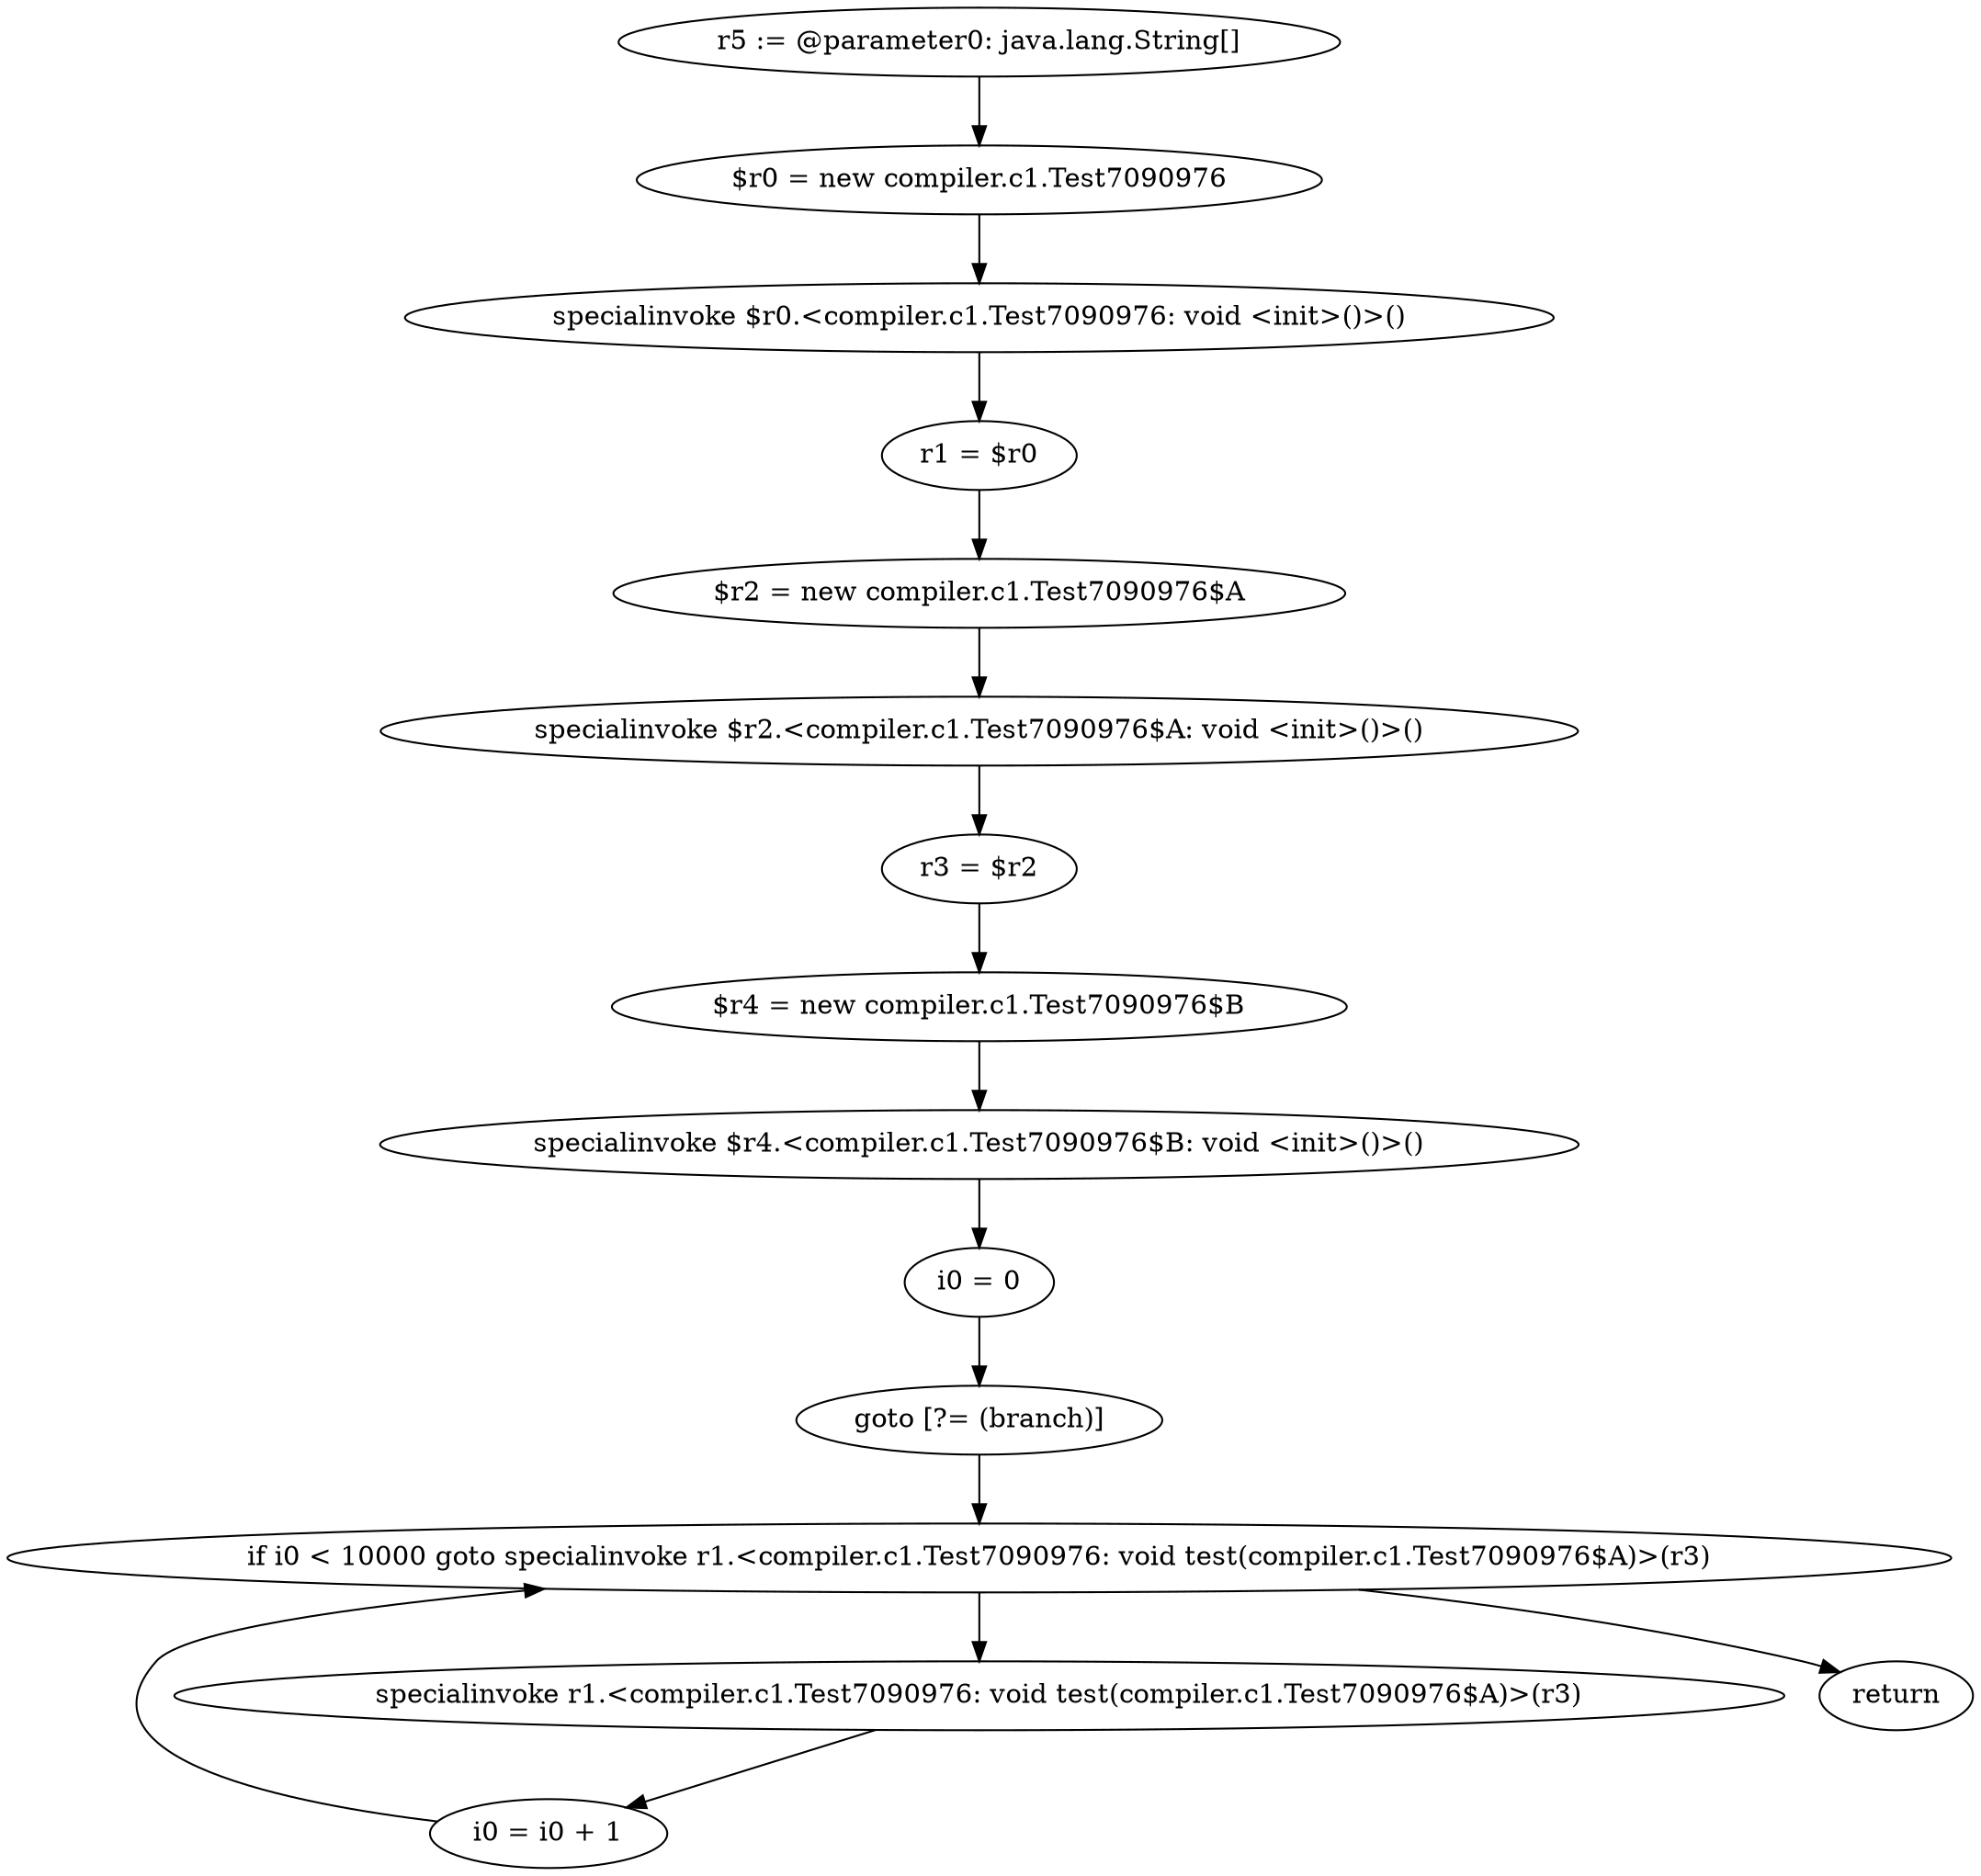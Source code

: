 digraph "unitGraph" {
    "r5 := @parameter0: java.lang.String[]"
    "$r0 = new compiler.c1.Test7090976"
    "specialinvoke $r0.<compiler.c1.Test7090976: void <init>()>()"
    "r1 = $r0"
    "$r2 = new compiler.c1.Test7090976$A"
    "specialinvoke $r2.<compiler.c1.Test7090976$A: void <init>()>()"
    "r3 = $r2"
    "$r4 = new compiler.c1.Test7090976$B"
    "specialinvoke $r4.<compiler.c1.Test7090976$B: void <init>()>()"
    "i0 = 0"
    "goto [?= (branch)]"
    "specialinvoke r1.<compiler.c1.Test7090976: void test(compiler.c1.Test7090976$A)>(r3)"
    "i0 = i0 + 1"
    "if i0 < 10000 goto specialinvoke r1.<compiler.c1.Test7090976: void test(compiler.c1.Test7090976$A)>(r3)"
    "return"
    "r5 := @parameter0: java.lang.String[]"->"$r0 = new compiler.c1.Test7090976";
    "$r0 = new compiler.c1.Test7090976"->"specialinvoke $r0.<compiler.c1.Test7090976: void <init>()>()";
    "specialinvoke $r0.<compiler.c1.Test7090976: void <init>()>()"->"r1 = $r0";
    "r1 = $r0"->"$r2 = new compiler.c1.Test7090976$A";
    "$r2 = new compiler.c1.Test7090976$A"->"specialinvoke $r2.<compiler.c1.Test7090976$A: void <init>()>()";
    "specialinvoke $r2.<compiler.c1.Test7090976$A: void <init>()>()"->"r3 = $r2";
    "r3 = $r2"->"$r4 = new compiler.c1.Test7090976$B";
    "$r4 = new compiler.c1.Test7090976$B"->"specialinvoke $r4.<compiler.c1.Test7090976$B: void <init>()>()";
    "specialinvoke $r4.<compiler.c1.Test7090976$B: void <init>()>()"->"i0 = 0";
    "i0 = 0"->"goto [?= (branch)]";
    "goto [?= (branch)]"->"if i0 < 10000 goto specialinvoke r1.<compiler.c1.Test7090976: void test(compiler.c1.Test7090976$A)>(r3)";
    "specialinvoke r1.<compiler.c1.Test7090976: void test(compiler.c1.Test7090976$A)>(r3)"->"i0 = i0 + 1";
    "i0 = i0 + 1"->"if i0 < 10000 goto specialinvoke r1.<compiler.c1.Test7090976: void test(compiler.c1.Test7090976$A)>(r3)";
    "if i0 < 10000 goto specialinvoke r1.<compiler.c1.Test7090976: void test(compiler.c1.Test7090976$A)>(r3)"->"return";
    "if i0 < 10000 goto specialinvoke r1.<compiler.c1.Test7090976: void test(compiler.c1.Test7090976$A)>(r3)"->"specialinvoke r1.<compiler.c1.Test7090976: void test(compiler.c1.Test7090976$A)>(r3)";
}
